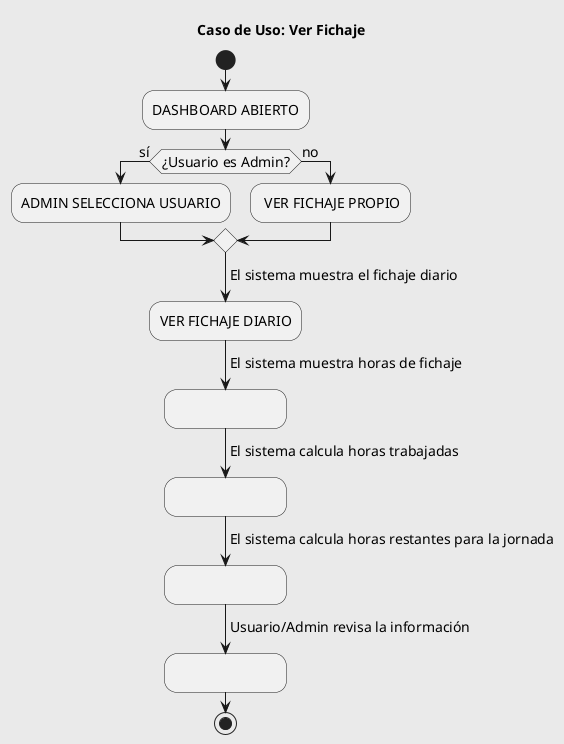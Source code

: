 @startuml Caso de Uso: Ver Fichaje
skinparam backgroundColor #EEEBDC
skinparam defaultFontName Arial
skinparam defaultFontSize 14
skinparam monochrome true

title Caso de Uso: Ver Fichaje

start
:DASHBOARD ABIERTO;
if (¿Usuario es Admin?) then (sí)
    :ADMIN SELECCIONA USUARIO;
else (no)
    : VER FICHAJE PROPIO;
endif
-> El sistema muestra el fichaje diario;
:VER FICHAJE DIARIO;
-> El sistema muestra horas de fichaje;
:                            ;
-> El sistema calcula horas trabajadas;
:                            ;
-> El sistema calcula horas restantes para la jornada;
:                            ;
-> Usuario/Admin revisa la información;
:                            ;
stop

@enduml
